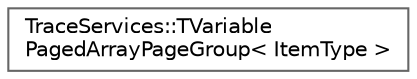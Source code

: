 digraph "Graphical Class Hierarchy"
{
 // INTERACTIVE_SVG=YES
 // LATEX_PDF_SIZE
  bgcolor="transparent";
  edge [fontname=Helvetica,fontsize=10,labelfontname=Helvetica,labelfontsize=10];
  node [fontname=Helvetica,fontsize=10,shape=box,height=0.2,width=0.4];
  rankdir="LR";
  Node0 [id="Node000000",label="TraceServices::TVariable\lPagedArrayPageGroup\< ItemType \>",height=0.2,width=0.4,color="grey40", fillcolor="white", style="filled",URL="$d2/dc4/structTraceServices_1_1TVariablePagedArrayPageGroup.html",tooltip=" "];
}
